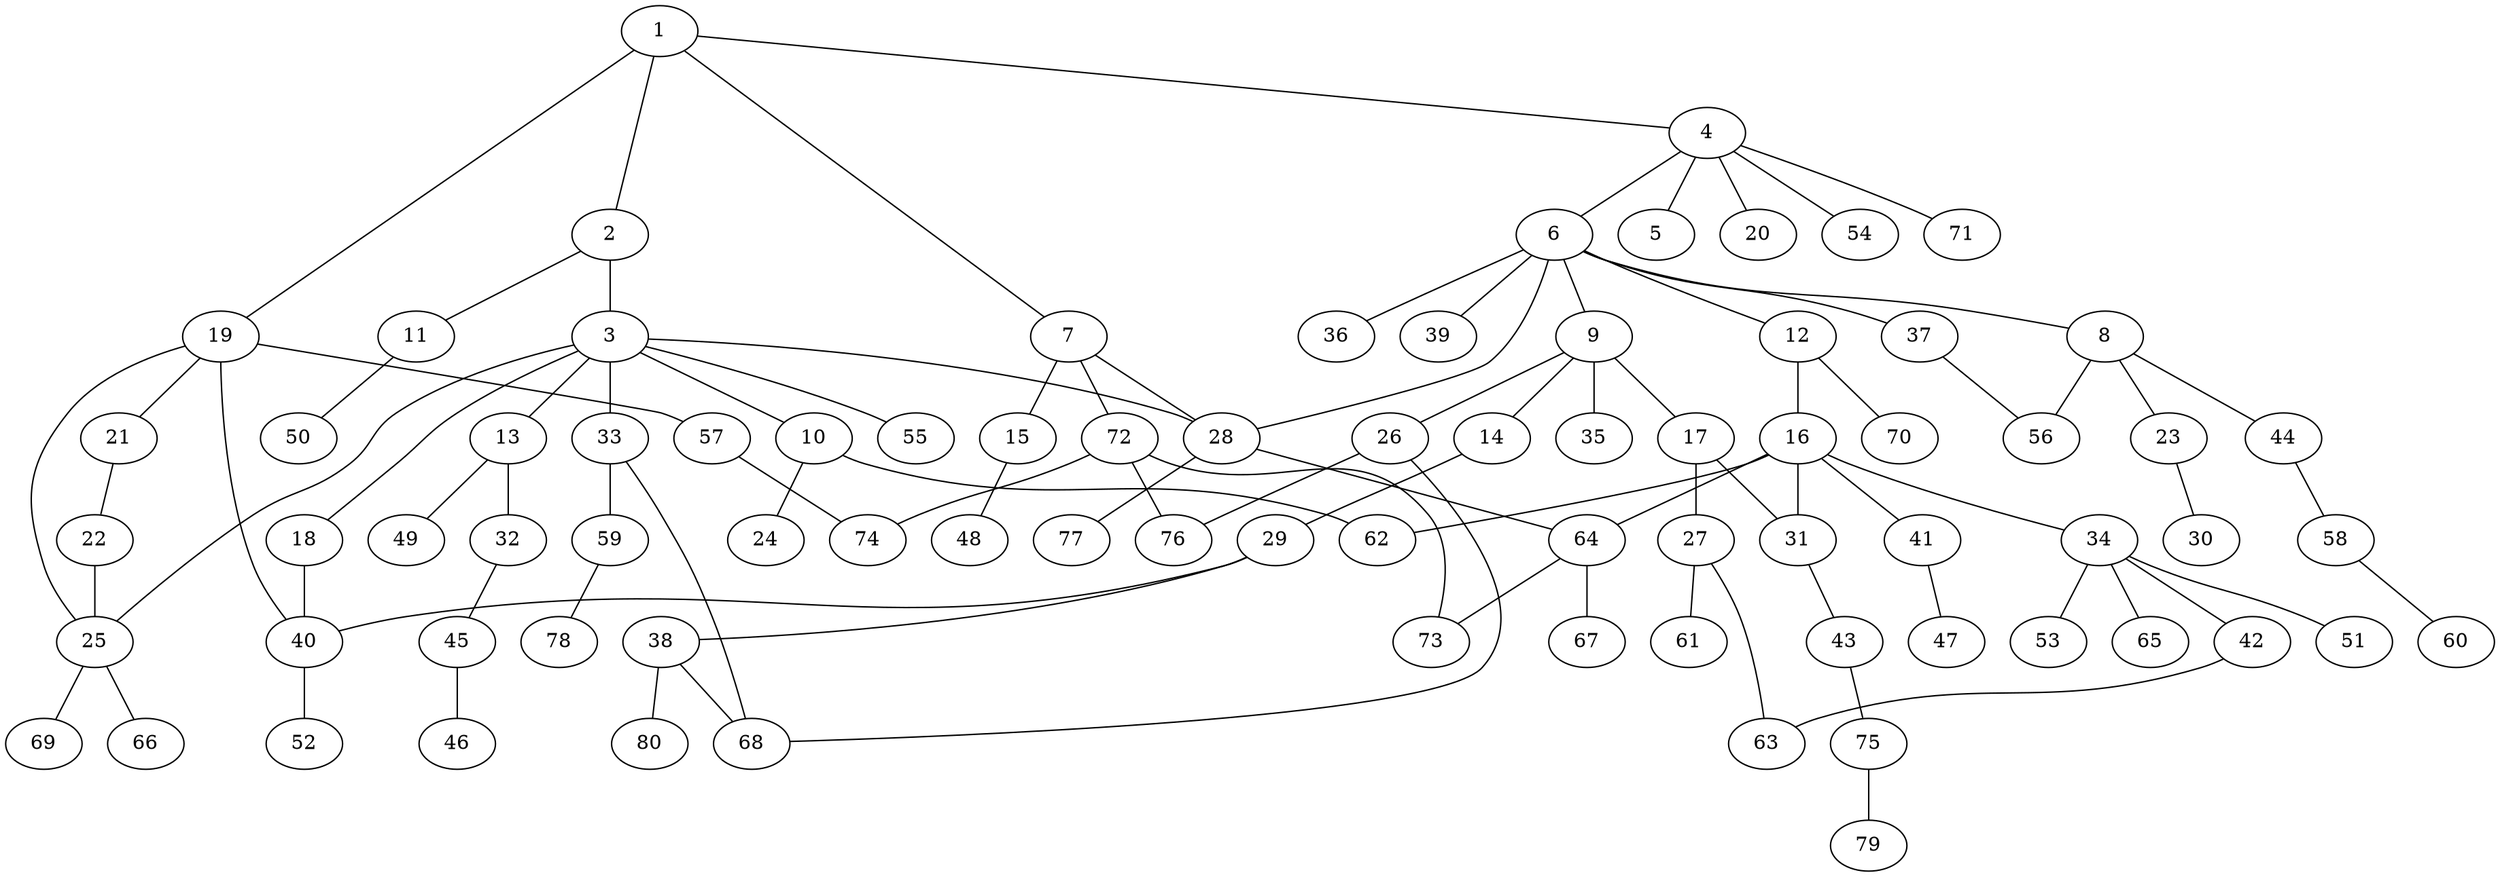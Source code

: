 graph graphname {1--2
1--4
1--7
1--19
2--3
2--11
3--10
3--13
3--18
3--25
3--28
3--33
3--55
4--5
4--6
4--20
4--54
4--71
6--8
6--9
6--12
6--28
6--36
6--37
6--39
7--15
7--28
7--72
8--23
8--44
8--56
9--14
9--17
9--26
9--35
10--24
10--62
11--50
12--16
12--70
13--32
13--49
14--29
15--48
16--31
16--34
16--41
16--62
16--64
17--27
17--31
18--40
19--21
19--25
19--40
19--57
21--22
22--25
23--30
25--66
25--69
26--68
26--76
27--61
27--63
28--64
28--77
29--38
29--40
31--43
32--45
33--59
33--68
34--42
34--51
34--53
34--65
37--56
38--68
38--80
40--52
41--47
42--63
43--75
44--58
45--46
57--74
58--60
59--78
64--67
64--73
72--73
72--74
72--76
75--79
}